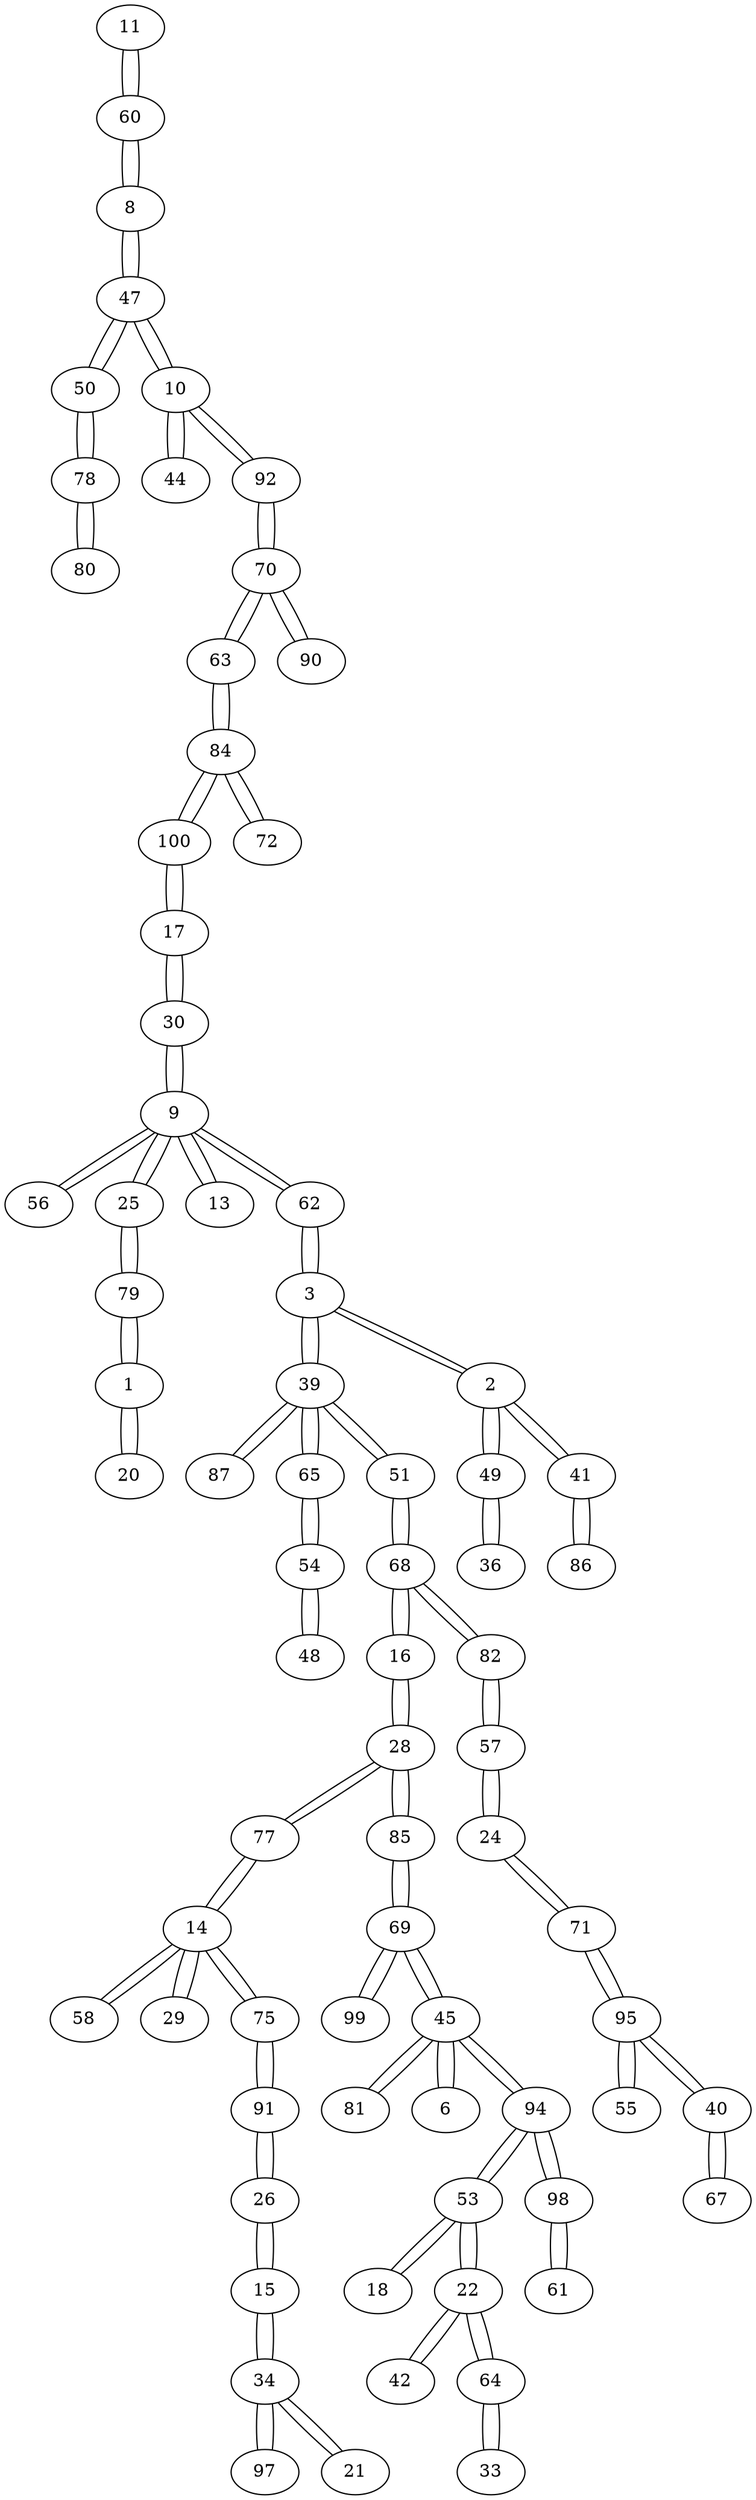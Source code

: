 graph sample {
11 -- 60;
60 -- 11;
60 -- 8;
8 -- 60;
8 -- 47;
47 -- 8;
47 -- 50;
50 -- 47;
50 -- 78;
78 -- 50;
78 -- 80;
80 -- 78;
47 -- 10;
10 -- 47;
10 -- 44;
44 -- 10;
10 -- 92;
92 -- 10;
92 -- 70;
70 -- 92;
70 -- 63;
63 -- 70;
63 -- 84;
84 -- 63;
84 -- 100;
100 -- 84;
100 -- 17;
17 -- 100;
17 -- 30;
30 -- 17;
30 -- 9;
9 -- 30;
9 -- 56;
56 -- 9;
9 -- 25;
25 -- 9;
25 -- 79;
79 -- 25;
79 -- 1;
1 -- 79;
1 -- 20;
20 -- 1;
9 -- 13;
13 -- 9;
9 -- 62;
62 -- 9;
62 -- 3;
3 -- 62;
3 -- 39;
39 -- 3;
39 -- 87;
87 -- 39;
39 -- 65;
65 -- 39;
65 -- 54;
54 -- 65;
54 -- 48;
48 -- 54;
39 -- 51;
51 -- 39;
51 -- 68;
68 -- 51;
68 -- 16;
16 -- 68;
16 -- 28;
28 -- 16;
28 -- 77;
77 -- 28;
77 -- 14;
14 -- 77;
14 -- 58;
58 -- 14;
14 -- 29;
29 -- 14;
14 -- 75;
75 -- 14;
75 -- 91;
91 -- 75;
91 -- 26;
26 -- 91;
26 -- 15;
15 -- 26;
15 -- 34;
34 -- 15;
34 -- 97;
97 -- 34;
34 -- 21;
21 -- 34;
28 -- 85;
85 -- 28;
85 -- 69;
69 -- 85;
69 -- 99;
99 -- 69;
69 -- 45;
45 -- 69;
45 -- 81;
81 -- 45;
45 -- 6;
6 -- 45;
45 -- 94;
94 -- 45;
94 -- 53;
53 -- 94;
53 -- 18;
18 -- 53;
53 -- 22;
22 -- 53;
22 -- 42;
42 -- 22;
22 -- 64;
64 -- 22;
64 -- 33;
33 -- 64;
94 -- 98;
98 -- 94;
98 -- 61;
61 -- 98;
68 -- 82;
82 -- 68;
82 -- 57;
57 -- 82;
57 -- 24;
24 -- 57;
24 -- 71;
71 -- 24;
71 -- 95;
95 -- 71;
95 -- 55;
55 -- 95;
95 -- 40;
40 -- 95;
40 -- 67;
67 -- 40;
3 -- 2;
2 -- 3;
2 -- 49;
49 -- 2;
49 -- 36;
36 -- 49;
2 -- 41;
41 -- 2;
41 -- 86;
86 -- 41;
84 -- 72;
72 -- 84;
70 -- 90;
90 -- 70;
}